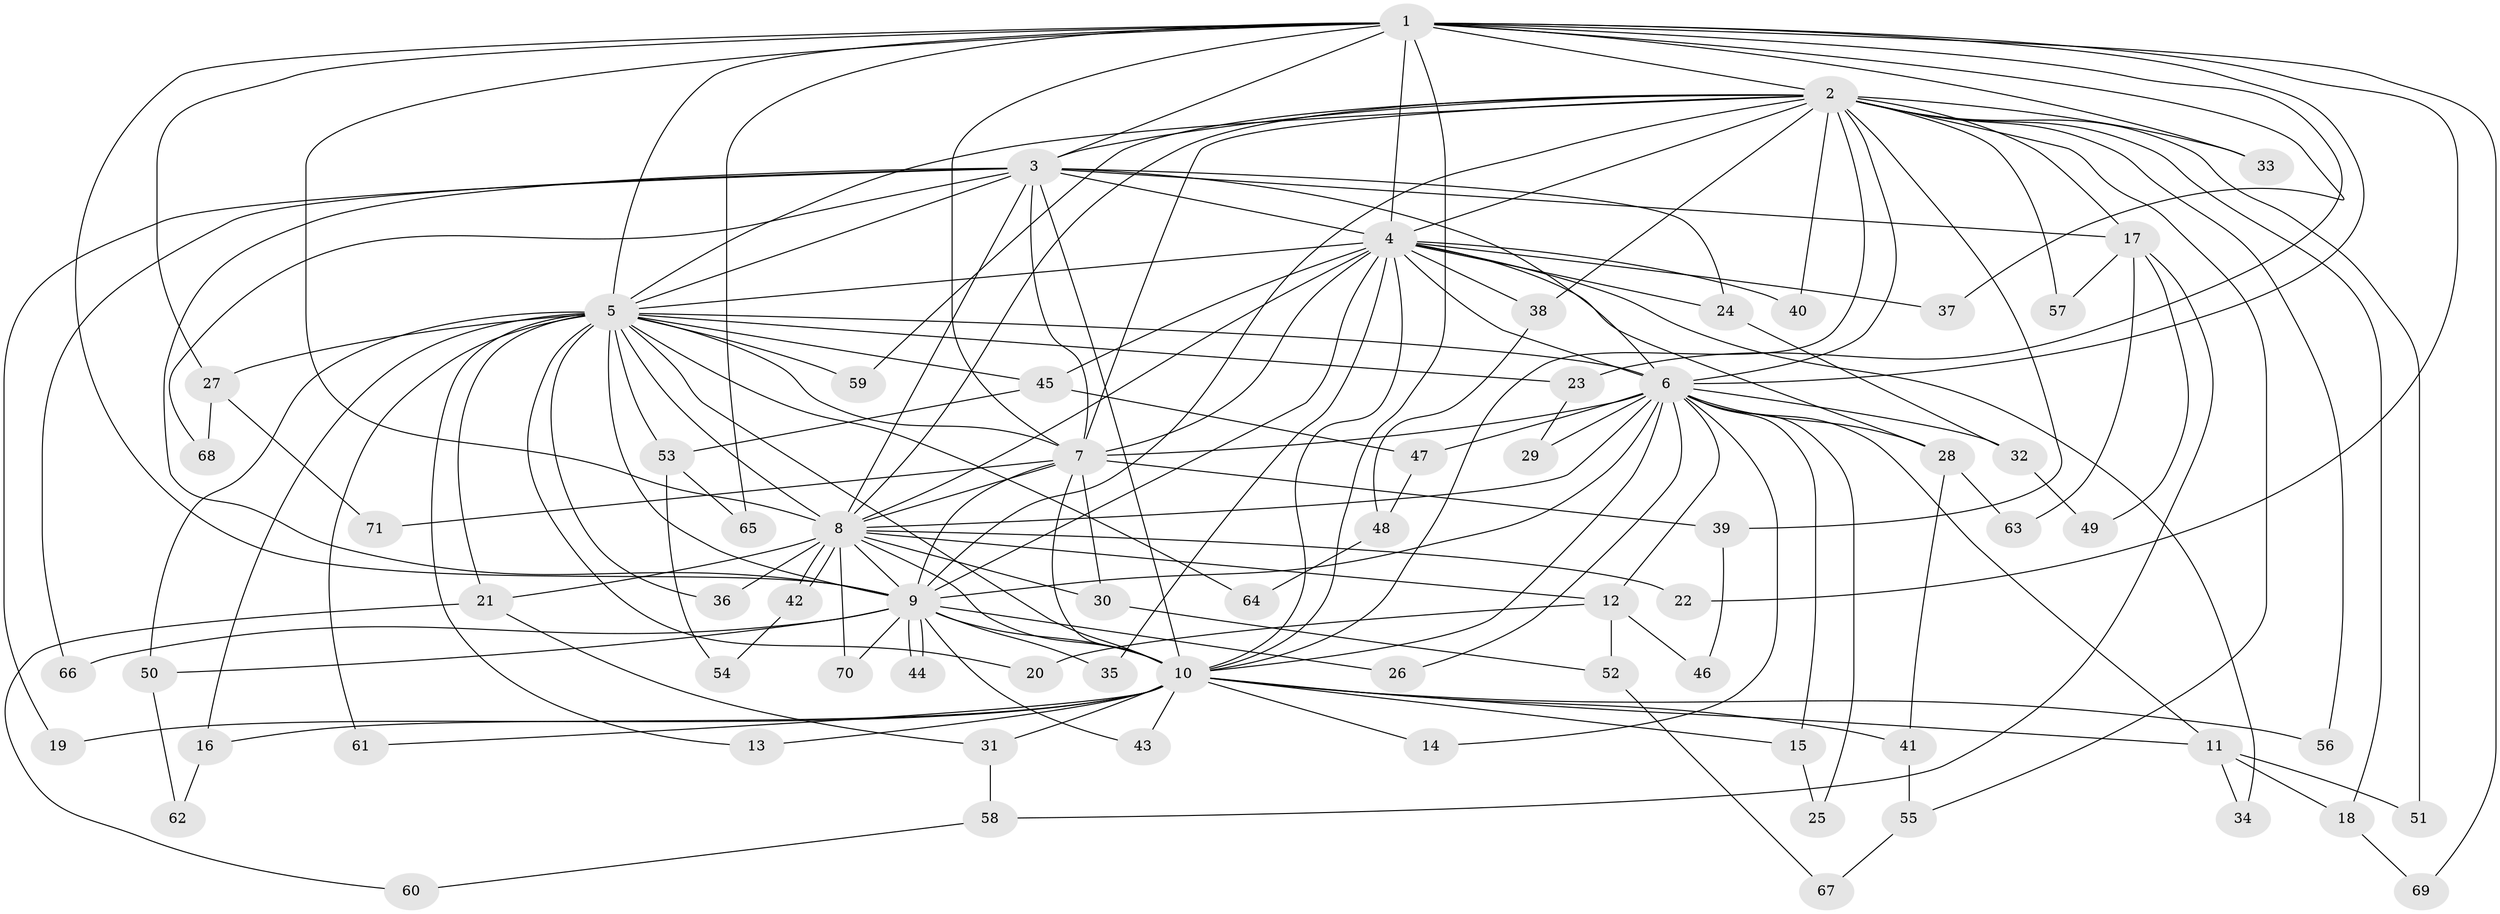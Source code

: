 // coarse degree distribution, {11: 0.02040816326530612, 18: 0.02040816326530612, 4: 0.12244897959183673, 5: 0.04081632653061224, 2: 0.42857142857142855, 1: 0.16326530612244897, 3: 0.16326530612244897, 19: 0.02040816326530612, 22: 0.02040816326530612}
// Generated by graph-tools (version 1.1) at 2025/47/03/04/25 21:47:01]
// undirected, 71 vertices, 167 edges
graph export_dot {
graph [start="1"]
  node [color=gray90,style=filled];
  1;
  2;
  3;
  4;
  5;
  6;
  7;
  8;
  9;
  10;
  11;
  12;
  13;
  14;
  15;
  16;
  17;
  18;
  19;
  20;
  21;
  22;
  23;
  24;
  25;
  26;
  27;
  28;
  29;
  30;
  31;
  32;
  33;
  34;
  35;
  36;
  37;
  38;
  39;
  40;
  41;
  42;
  43;
  44;
  45;
  46;
  47;
  48;
  49;
  50;
  51;
  52;
  53;
  54;
  55;
  56;
  57;
  58;
  59;
  60;
  61;
  62;
  63;
  64;
  65;
  66;
  67;
  68;
  69;
  70;
  71;
  1 -- 2;
  1 -- 3;
  1 -- 4;
  1 -- 5;
  1 -- 6;
  1 -- 7;
  1 -- 8;
  1 -- 9;
  1 -- 10;
  1 -- 22;
  1 -- 23;
  1 -- 27;
  1 -- 33;
  1 -- 37;
  1 -- 65;
  1 -- 69;
  2 -- 3;
  2 -- 4;
  2 -- 5;
  2 -- 6;
  2 -- 7;
  2 -- 8;
  2 -- 9;
  2 -- 10;
  2 -- 17;
  2 -- 18;
  2 -- 33;
  2 -- 38;
  2 -- 39;
  2 -- 40;
  2 -- 51;
  2 -- 55;
  2 -- 56;
  2 -- 57;
  2 -- 59;
  3 -- 4;
  3 -- 5;
  3 -- 6;
  3 -- 7;
  3 -- 8;
  3 -- 9;
  3 -- 10;
  3 -- 17;
  3 -- 19;
  3 -- 24;
  3 -- 66;
  3 -- 68;
  4 -- 5;
  4 -- 6;
  4 -- 7;
  4 -- 8;
  4 -- 9;
  4 -- 10;
  4 -- 24;
  4 -- 28;
  4 -- 34;
  4 -- 35;
  4 -- 37;
  4 -- 38;
  4 -- 40;
  4 -- 45;
  5 -- 6;
  5 -- 7;
  5 -- 8;
  5 -- 9;
  5 -- 10;
  5 -- 13;
  5 -- 16;
  5 -- 20;
  5 -- 21;
  5 -- 23;
  5 -- 27;
  5 -- 36;
  5 -- 45;
  5 -- 50;
  5 -- 53;
  5 -- 59;
  5 -- 61;
  5 -- 64;
  6 -- 7;
  6 -- 8;
  6 -- 9;
  6 -- 10;
  6 -- 11;
  6 -- 12;
  6 -- 14;
  6 -- 15;
  6 -- 25;
  6 -- 26;
  6 -- 28;
  6 -- 29;
  6 -- 32;
  6 -- 47;
  7 -- 8;
  7 -- 9;
  7 -- 10;
  7 -- 30;
  7 -- 39;
  7 -- 71;
  8 -- 9;
  8 -- 10;
  8 -- 12;
  8 -- 21;
  8 -- 22;
  8 -- 30;
  8 -- 36;
  8 -- 42;
  8 -- 42;
  8 -- 70;
  9 -- 10;
  9 -- 26;
  9 -- 35;
  9 -- 43;
  9 -- 44;
  9 -- 44;
  9 -- 50;
  9 -- 66;
  9 -- 70;
  10 -- 11;
  10 -- 13;
  10 -- 14;
  10 -- 15;
  10 -- 16;
  10 -- 19;
  10 -- 31;
  10 -- 41;
  10 -- 43;
  10 -- 56;
  10 -- 61;
  11 -- 18;
  11 -- 34;
  11 -- 51;
  12 -- 20;
  12 -- 46;
  12 -- 52;
  15 -- 25;
  16 -- 62;
  17 -- 49;
  17 -- 57;
  17 -- 58;
  17 -- 63;
  18 -- 69;
  21 -- 31;
  21 -- 60;
  23 -- 29;
  24 -- 32;
  27 -- 68;
  27 -- 71;
  28 -- 41;
  28 -- 63;
  30 -- 52;
  31 -- 58;
  32 -- 49;
  38 -- 48;
  39 -- 46;
  41 -- 55;
  42 -- 54;
  45 -- 47;
  45 -- 53;
  47 -- 48;
  48 -- 64;
  50 -- 62;
  52 -- 67;
  53 -- 54;
  53 -- 65;
  55 -- 67;
  58 -- 60;
}
